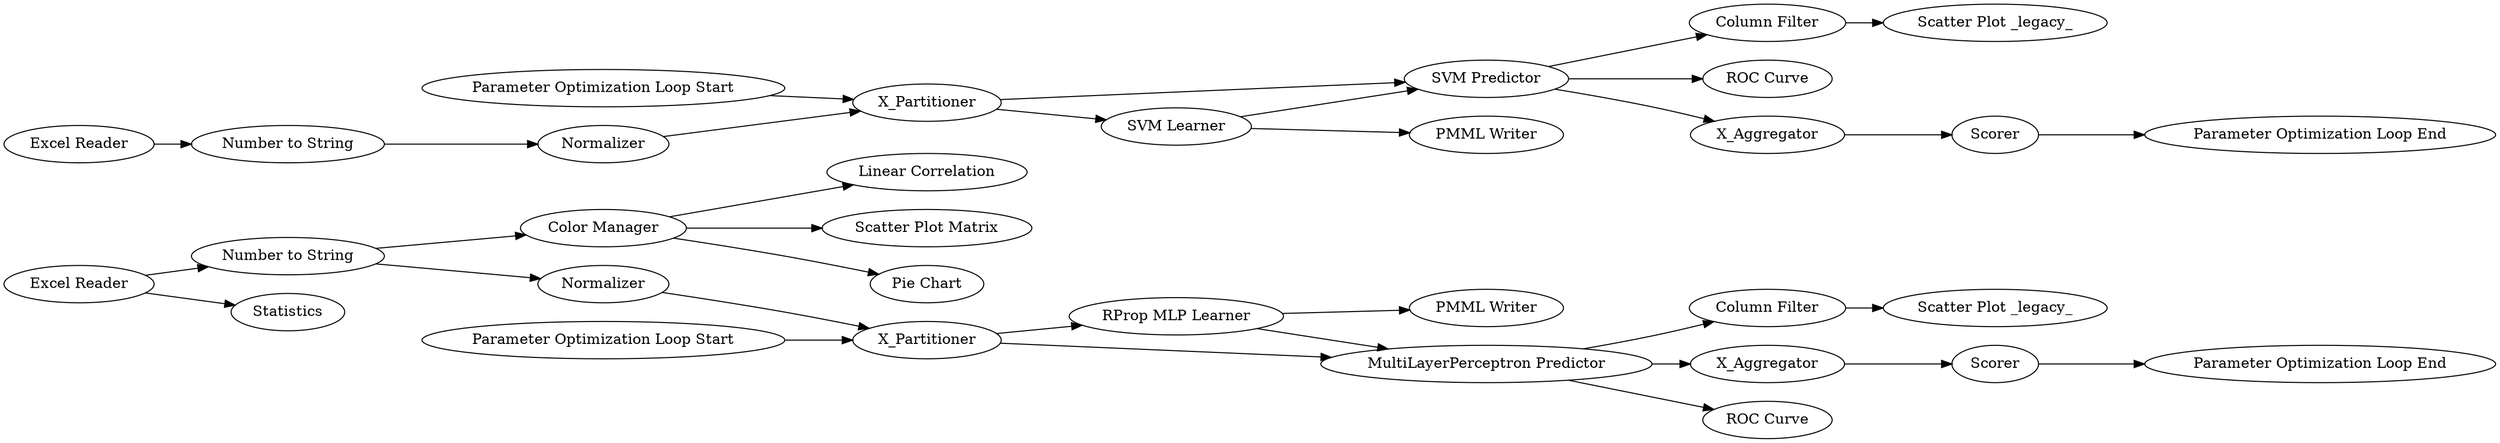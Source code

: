 digraph {
	26 -> 43
	24 -> 26
	53 -> 54
	51 -> 50
	14 -> 16
	17 -> 24
	27 -> 41
	12 -> 14
	21 -> 25
	27 -> 42
	20 -> 25
	26 -> 27
	14 -> 15
	47 -> 22
	45 -> 48
	25 -> 44
	44 -> 45
	10 -> 12
	46 -> 47
	24 -> 27
	18 -> 24
	45 -> 53
	45 -> 46
	12 -> 17
	10 -> 52
	44 -> 49
	28 -> 19
	27 -> 51
	13 -> 20
	41 -> 28
	14 -> 23
	11 -> 13
	25 -> 45
	27 [label="MultiLayerPerceptron Predictor"]
	18 [label="Parameter Optimization Loop Start"]
	21 [label="Parameter Optimization Loop Start"]
	26 [label="RProp MLP Learner"]
	17 [label=Normalizer]
	19 [label="Parameter Optimization Loop End"]
	24 [label=X_Partitioner]
	49 [label="PMML Writer"]
	41 [label=X_Aggregator]
	51 [label="Column Filter"]
	15 [label="Scatter Plot Matrix"]
	25 [label=X_Partitioner]
	54 [label="Scatter Plot _legacy_"]
	10 [label="Excel Reader"]
	12 [label="Number to String"]
	16 [label="Linear Correlation"]
	48 [label="ROC Curve"]
	50 [label="Scatter Plot _legacy_"]
	42 [label="ROC Curve"]
	53 [label="Column Filter"]
	22 [label="Parameter Optimization Loop End"]
	28 [label=Scorer]
	11 [label="Excel Reader"]
	23 [label="Pie Chart"]
	47 [label=Scorer]
	14 [label="Color Manager"]
	13 [label="Number to String"]
	20 [label=Normalizer]
	44 [label="SVM Learner"]
	43 [label="PMML Writer"]
	46 [label=X_Aggregator]
	52 [label=Statistics]
	45 [label="SVM Predictor"]
	rankdir=LR
}
